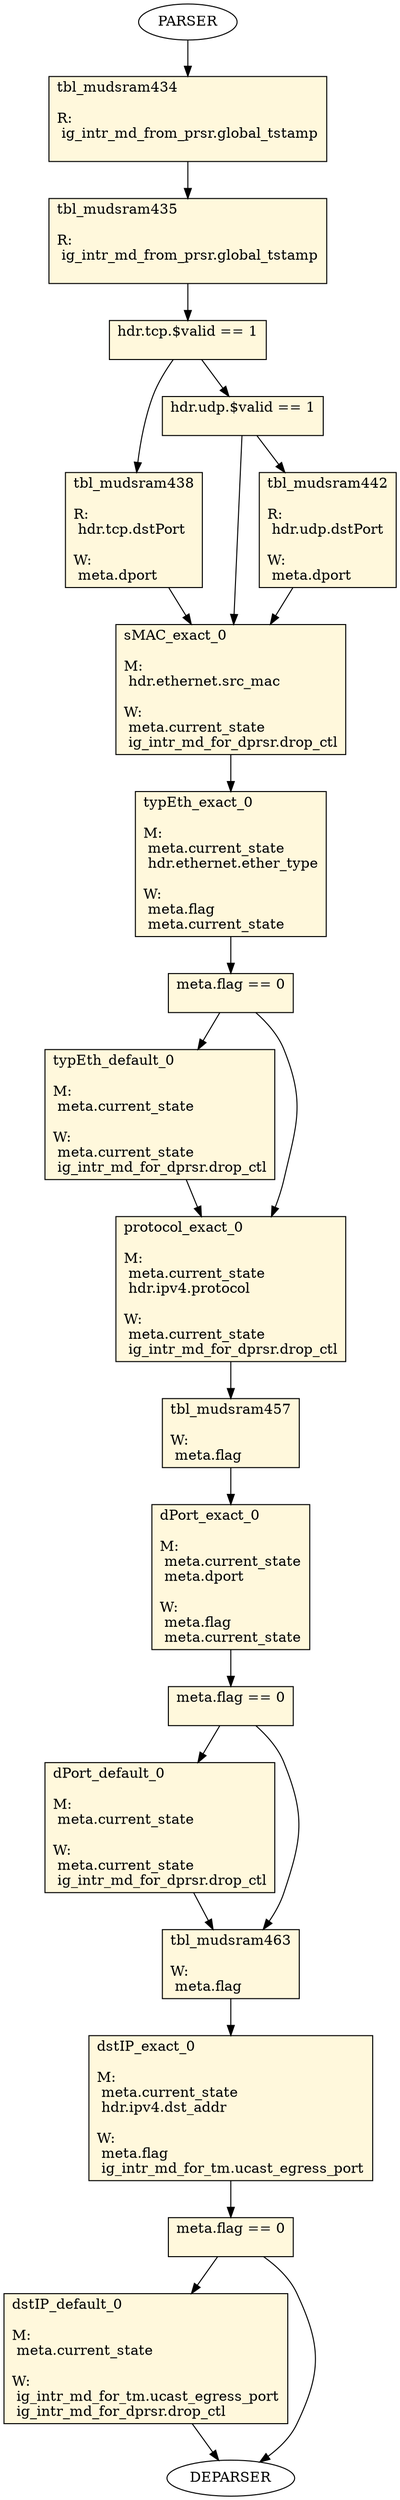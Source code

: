 digraph ingress {
tbl_mudsram434 [ shape=record, style="filled", fillcolor=cornsilk, label="tbl_mudsram434\l\l
R:\l
 ig_intr_md_from_prsr.global_tstamp\l
\l "];
tbl_mudsram435 [ shape=record, style="filled", fillcolor=cornsilk, label="tbl_mudsram435\l\l
R:\l
 ig_intr_md_from_prsr.global_tstamp\l
\l "];
cond_6 [ shape=record, style="filled", fillcolor=cornsilk, label="hdr.tcp.$valid == 1\l\l
 "];
tbl_mudsram438 [ shape=record, style="filled", fillcolor=cornsilk, label="tbl_mudsram438\l\l
R:\l
 hdr.tcp.dstPort\l
\lW:\l
 meta.dport\l
 "];
cond_7 [ shape=record, style="filled", fillcolor=cornsilk, label="hdr.udp.$valid == 1\l\l
 "];
sMAC_exact_0 [ shape=record, style="filled", fillcolor=cornsilk, label="sMAC_exact_0\l\l
M:\l
 hdr.ethernet.src_mac\l
\lW:\l
 meta.current_state\l
 ig_intr_md_for_dprsr.drop_ctl\l
 "];
tbl_mudsram442 [ shape=record, style="filled", fillcolor=cornsilk, label="tbl_mudsram442\l\l
R:\l
 hdr.udp.dstPort\l
\lW:\l
 meta.dport\l
 "];
typEth_exact_0 [ shape=record, style="filled", fillcolor=cornsilk, label="typEth_exact_0\l\l
M:\l
 meta.current_state\l
 hdr.ethernet.ether_type\l
\lW:\l
 meta.flag\l
 meta.current_state\l
 "];
cond_8 [ shape=record, style="filled", fillcolor=cornsilk, label="meta.flag == 0\l\l
 "];
typEth_default_0 [ shape=record, style="filled", fillcolor=cornsilk, label="typEth_default_0\l\l
M:\l
 meta.current_state\l
\lW:\l
 meta.current_state\l
 ig_intr_md_for_dprsr.drop_ctl\l
 "];
protocol_exact_0 [ shape=record, style="filled", fillcolor=cornsilk, label="protocol_exact_0\l\l
M:\l
 meta.current_state\l
 hdr.ipv4.protocol\l
\lW:\l
 meta.current_state\l
 ig_intr_md_for_dprsr.drop_ctl\l
 "];
tbl_mudsram457 [ shape=record, style="filled", fillcolor=cornsilk, label="tbl_mudsram457\l\l
W:\l
 meta.flag\l
 "];
dPort_exact_0 [ shape=record, style="filled", fillcolor=cornsilk, label="dPort_exact_0\l\l
M:\l
 meta.current_state\l
 meta.dport\l
\lW:\l
 meta.flag\l
 meta.current_state\l
 "];
cond_9 [ shape=record, style="filled", fillcolor=cornsilk, label="meta.flag == 0\l\l
 "];
dPort_default_0 [ shape=record, style="filled", fillcolor=cornsilk, label="dPort_default_0\l\l
M:\l
 meta.current_state\l
\lW:\l
 meta.current_state\l
 ig_intr_md_for_dprsr.drop_ctl\l
 "];
tbl_mudsram463 [ shape=record, style="filled", fillcolor=cornsilk, label="tbl_mudsram463\l\l
W:\l
 meta.flag\l
 "];
dstIP_exact_0 [ shape=record, style="filled", fillcolor=cornsilk, label="dstIP_exact_0\l\l
M:\l
 meta.current_state\l
 hdr.ipv4.dst_addr\l
\lW:\l
 meta.flag\l
 ig_intr_md_for_tm.ucast_egress_port\l
 "];
cond_10 [ shape=record, style="filled", fillcolor=cornsilk, label="meta.flag == 0\l\l
 "];
dstIP_default_0 [ shape=record, style="filled", fillcolor=cornsilk, label="dstIP_default_0\l\l
M:\l
 meta.current_state\l
\lW:\l
 ig_intr_md_for_tm.ucast_egress_port\l
 ig_intr_md_for_dprsr.drop_ctl\l
 "];
    PARSER -> tbl_mudsram434
    tbl_mudsram434 -> tbl_mudsram435
    tbl_mudsram435 -> cond_6
    cond_6 -> tbl_mudsram438
    cond_6 -> cond_7
    tbl_mudsram438 -> sMAC_exact_0
    cond_7 -> tbl_mudsram442
    cond_7 -> sMAC_exact_0
    tbl_mudsram442 -> sMAC_exact_0
    sMAC_exact_0 -> typEth_exact_0
    typEth_exact_0 -> cond_8
    cond_8 -> typEth_default_0
    cond_8 -> protocol_exact_0
    typEth_default_0 -> protocol_exact_0
    protocol_exact_0 -> tbl_mudsram457
    tbl_mudsram457 -> dPort_exact_0
    dPort_exact_0 -> cond_9
    cond_9 -> dPort_default_0
    cond_9 -> tbl_mudsram463
    dPort_default_0 -> tbl_mudsram463
    tbl_mudsram463 -> dstIP_exact_0
    dstIP_exact_0 -> cond_10
    cond_10 -> dstIP_default_0
    cond_10 -> DEPARSER
    dstIP_default_0 -> DEPARSER
}
